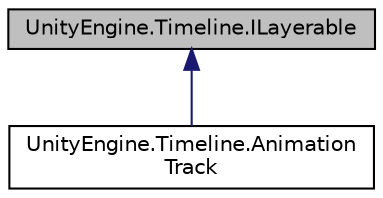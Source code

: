 digraph "UnityEngine.Timeline.ILayerable"
{
 // LATEX_PDF_SIZE
  edge [fontname="Helvetica",fontsize="10",labelfontname="Helvetica",labelfontsize="10"];
  node [fontname="Helvetica",fontsize="10",shape=record];
  Node1 [label="UnityEngine.Timeline.ILayerable",height=0.2,width=0.4,color="black", fillcolor="grey75", style="filled", fontcolor="black",tooltip="Implement this interface on a TrackAsset derived class to support layers"];
  Node1 -> Node2 [dir="back",color="midnightblue",fontsize="10",style="solid",fontname="Helvetica"];
  Node2 [label="UnityEngine.Timeline.Animation\lTrack",height=0.2,width=0.4,color="black", fillcolor="white", style="filled",URL="$class_unity_engine_1_1_timeline_1_1_animation_track.html",tooltip="A Timeline track used for playing back animations on an Animator."];
}
